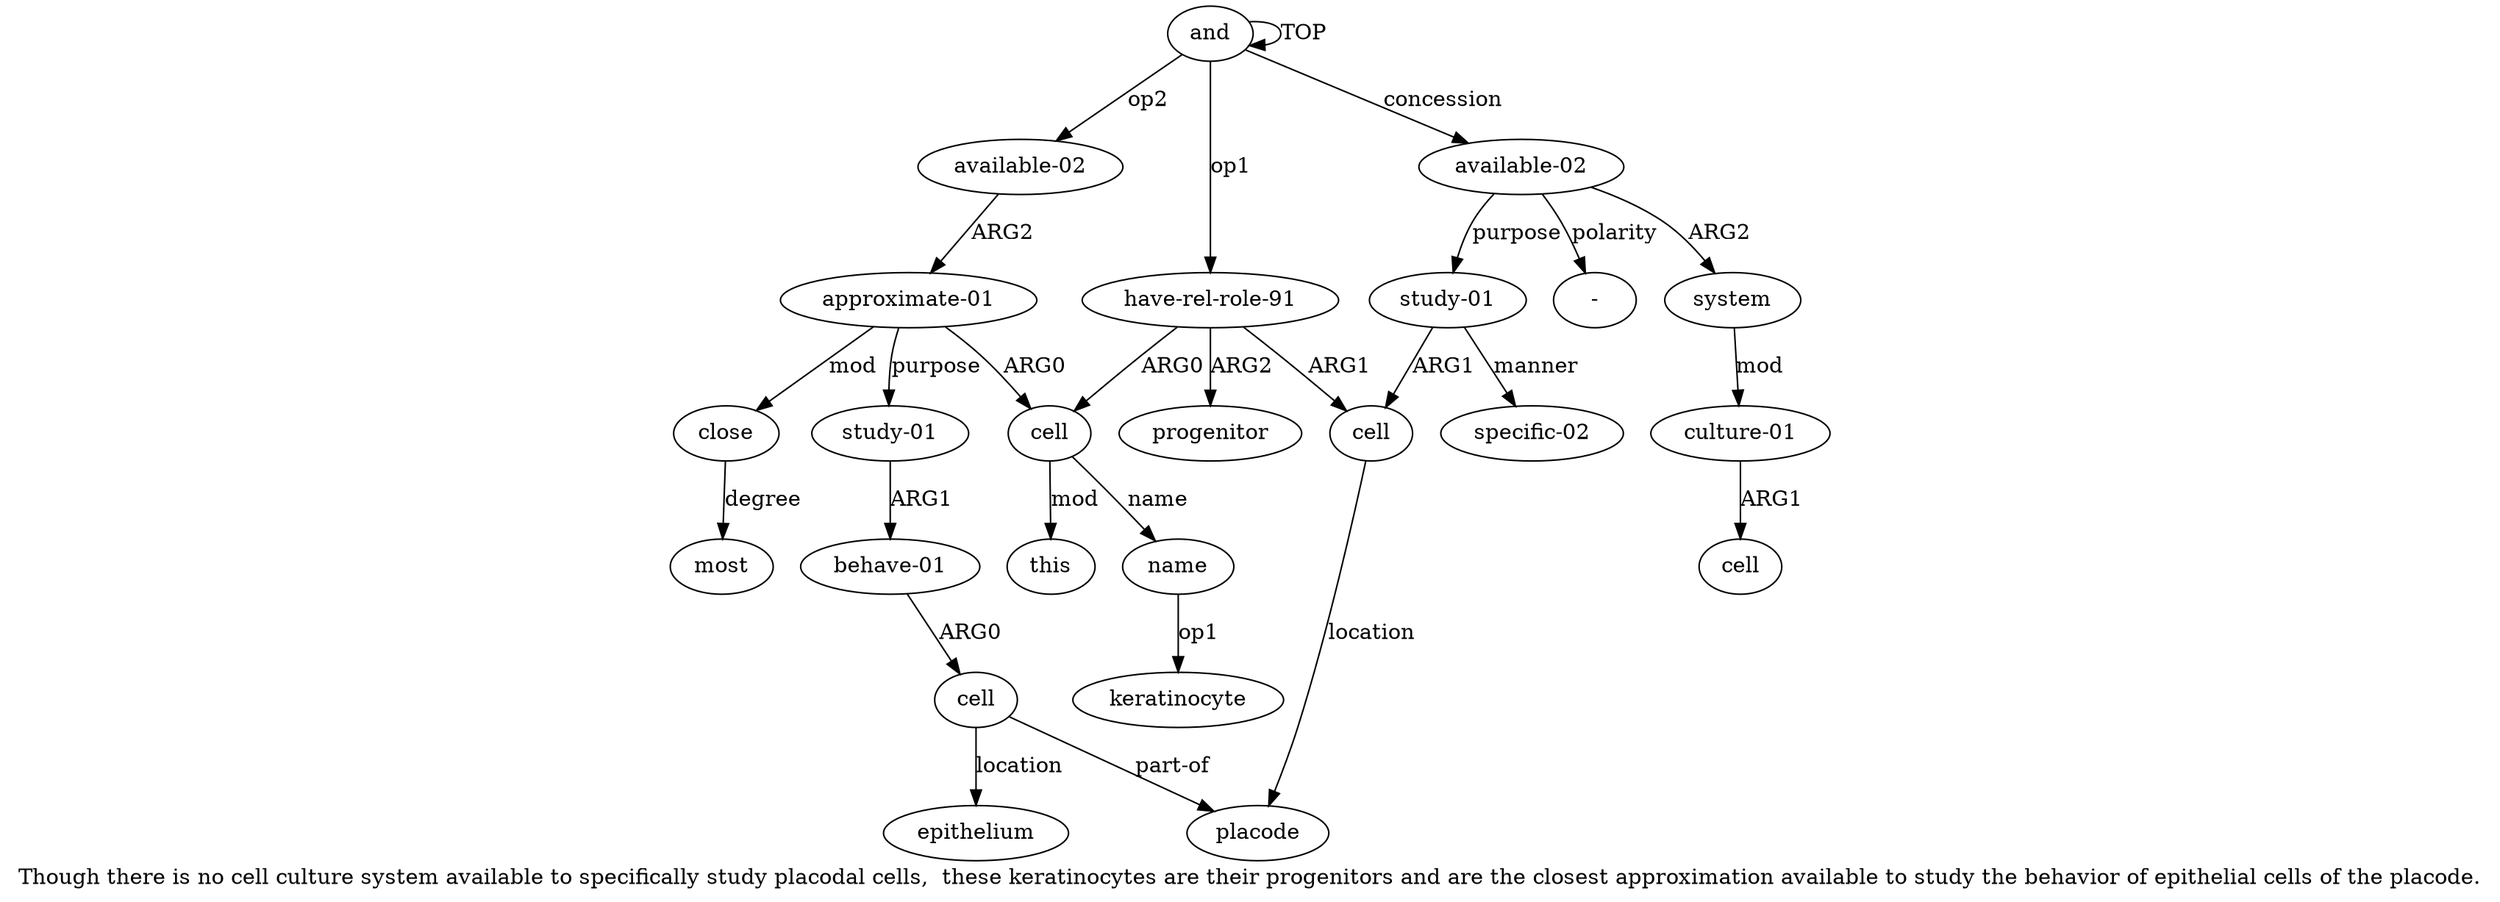digraph  {
	graph [label="Though there is no cell culture system available to specifically study placodal cells,  these keratinocytes are their progenitors \
and are the closest approximation available to study the behavior of epithelial cells of the placode."];
	node [label="\N"];
	a20	 [color=black,
		gold_ind=20,
		gold_label="study-01",
		label="study-01",
		test_ind=20,
		test_label="study-01"];
	a21	 [color=black,
		gold_ind=21,
		gold_label="specific-02",
		label="specific-02",
		test_ind=21,
		test_label="specific-02"];
	a20 -> a21 [key=0,
	color=black,
	gold_label=manner,
	label=manner,
	test_label=manner];
a5 [color=black,
	gold_ind=5,
	gold_label=cell,
	label=cell,
	test_ind=5,
	test_label=cell];
a20 -> a5 [key=0,
color=black,
gold_label=ARG1,
label=ARG1,
test_label=ARG1];
"a16 -" [color=black,
gold_ind=-1,
gold_label="-",
label="-",
test_ind=-1,
test_label="-"];
"a3 keratinocyte" [color=black,
gold_ind=-1,
gold_label=keratinocyte,
label=keratinocyte,
test_ind=-1,
test_label=keratinocyte];
a15 [color=black,
gold_ind=15,
gold_label=epithelium,
label=epithelium,
test_ind=15,
test_label=epithelium];
a14 [color=black,
gold_ind=14,
gold_label=cell,
label=cell,
test_ind=14,
test_label=cell];
a14 -> a15 [key=0,
color=black,
gold_label=location,
label=location,
test_label=location];
a6 [color=black,
gold_ind=6,
gold_label=placode,
label=placode,
test_ind=6,
test_label=placode];
a14 -> a6 [key=0,
color=black,
gold_label="part-of",
label="part-of",
test_label="part-of"];
a17 [color=black,
gold_ind=17,
gold_label=system,
label=system,
test_ind=17,
test_label=system];
a18 [color=black,
gold_ind=18,
gold_label="culture-01",
label="culture-01",
test_ind=18,
test_label="culture-01"];
a17 -> a18 [key=0,
color=black,
gold_label=mod,
label=mod,
test_label=mod];
a16 [color=black,
gold_ind=16,
gold_label="available-02",
label="available-02",
test_ind=16,
test_label="available-02"];
a16 -> a20 [key=0,
color=black,
gold_label=purpose,
label=purpose,
test_label=purpose];
a16 -> "a16 -" [key=0,
color=black,
gold_label=polarity,
label=polarity,
test_label=polarity];
a16 -> a17 [key=0,
color=black,
gold_label=ARG2,
label=ARG2,
test_label=ARG2];
a11 [color=black,
gold_ind=11,
gold_label=most,
label=most,
test_ind=11,
test_label=most];
a10 [color=black,
gold_ind=10,
gold_label=close,
label=close,
test_ind=10,
test_label=close];
a10 -> a11 [key=0,
color=black,
gold_label=degree,
label=degree,
test_label=degree];
a13 [color=black,
gold_ind=13,
gold_label="behave-01",
label="behave-01",
test_ind=13,
test_label="behave-01"];
a13 -> a14 [key=0,
color=black,
gold_label=ARG0,
label=ARG0,
test_label=ARG0];
a12 [color=black,
gold_ind=12,
gold_label="study-01",
label="study-01",
test_ind=12,
test_label="study-01"];
a12 -> a13 [key=0,
color=black,
gold_label=ARG1,
label=ARG1,
test_label=ARG1];
a19 [color=black,
gold_ind=19,
gold_label=cell,
label=cell,
test_ind=19,
test_label=cell];
a18 -> a19 [key=0,
color=black,
gold_label=ARG1,
label=ARG1,
test_label=ARG1];
a1 [color=black,
gold_ind=1,
gold_label="have-rel-role-91",
label="have-rel-role-91",
test_ind=1,
test_label="have-rel-role-91"];
a2 [color=black,
gold_ind=2,
gold_label=cell,
label=cell,
test_ind=2,
test_label=cell];
a1 -> a2 [key=0,
color=black,
gold_label=ARG0,
label=ARG0,
test_label=ARG0];
a1 -> a5 [key=0,
color=black,
gold_label=ARG1,
label=ARG1,
test_label=ARG1];
a7 [color=black,
gold_ind=7,
gold_label=progenitor,
label=progenitor,
test_ind=7,
test_label=progenitor];
a1 -> a7 [key=0,
color=black,
gold_label=ARG2,
label=ARG2,
test_label=ARG2];
a0 [color=black,
gold_ind=0,
gold_label=and,
label=and,
test_ind=0,
test_label=and];
a0 -> a16 [key=0,
color=black,
gold_label=concession,
label=concession,
test_label=concession];
a0 -> a1 [key=0,
color=black,
gold_label=op1,
label=op1,
test_label=op1];
a0 -> a0 [key=0,
color=black,
gold_label=TOP,
label=TOP,
test_label=TOP];
a8 [color=black,
gold_ind=8,
gold_label="available-02",
label="available-02",
test_ind=8,
test_label="available-02"];
a0 -> a8 [key=0,
color=black,
gold_label=op2,
label=op2,
test_label=op2];
a3 [color=black,
gold_ind=3,
gold_label=name,
label=name,
test_ind=3,
test_label=name];
a3 -> "a3 keratinocyte" [key=0,
color=black,
gold_label=op1,
label=op1,
test_label=op1];
a2 -> a3 [key=0,
color=black,
gold_label=name,
label=name,
test_label=name];
a4 [color=black,
gold_ind=4,
gold_label=this,
label=this,
test_ind=4,
test_label=this];
a2 -> a4 [key=0,
color=black,
gold_label=mod,
label=mod,
test_label=mod];
a5 -> a6 [key=0,
color=black,
gold_label=location,
label=location,
test_label=location];
a9 [color=black,
gold_ind=9,
gold_label="approximate-01",
label="approximate-01",
test_ind=9,
test_label="approximate-01"];
a9 -> a10 [key=0,
color=black,
gold_label=mod,
label=mod,
test_label=mod];
a9 -> a12 [key=0,
color=black,
gold_label=purpose,
label=purpose,
test_label=purpose];
a9 -> a2 [key=0,
color=black,
gold_label=ARG0,
label=ARG0,
test_label=ARG0];
a8 -> a9 [key=0,
color=black,
gold_label=ARG2,
label=ARG2,
test_label=ARG2];
}
